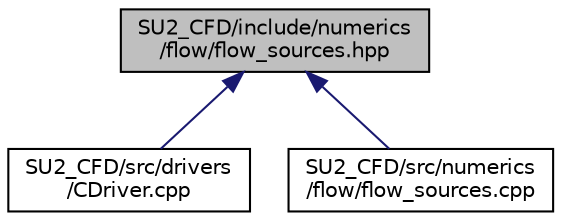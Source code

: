 digraph "SU2_CFD/include/numerics/flow/flow_sources.hpp"
{
 // LATEX_PDF_SIZE
  edge [fontname="Helvetica",fontsize="10",labelfontname="Helvetica",labelfontsize="10"];
  node [fontname="Helvetica",fontsize="10",shape=record];
  Node1 [label="SU2_CFD/include/numerics\l/flow/flow_sources.hpp",height=0.2,width=0.4,color="black", fillcolor="grey75", style="filled", fontcolor="black",tooltip="Declarations of numerics classes for source-term integration."];
  Node1 -> Node2 [dir="back",color="midnightblue",fontsize="10",style="solid",fontname="Helvetica"];
  Node2 [label="SU2_CFD/src/drivers\l/CDriver.cpp",height=0.2,width=0.4,color="black", fillcolor="white", style="filled",URL="$CDriver_8cpp.html",tooltip="The main subroutines for driving single or multi-zone problems."];
  Node1 -> Node3 [dir="back",color="midnightblue",fontsize="10",style="solid",fontname="Helvetica"];
  Node3 [label="SU2_CFD/src/numerics\l/flow/flow_sources.cpp",height=0.2,width=0.4,color="black", fillcolor="white", style="filled",URL="$flow__sources_8cpp.html",tooltip="Implementation of numerics classes for integration of source terms in fluid flow problems."];
}

